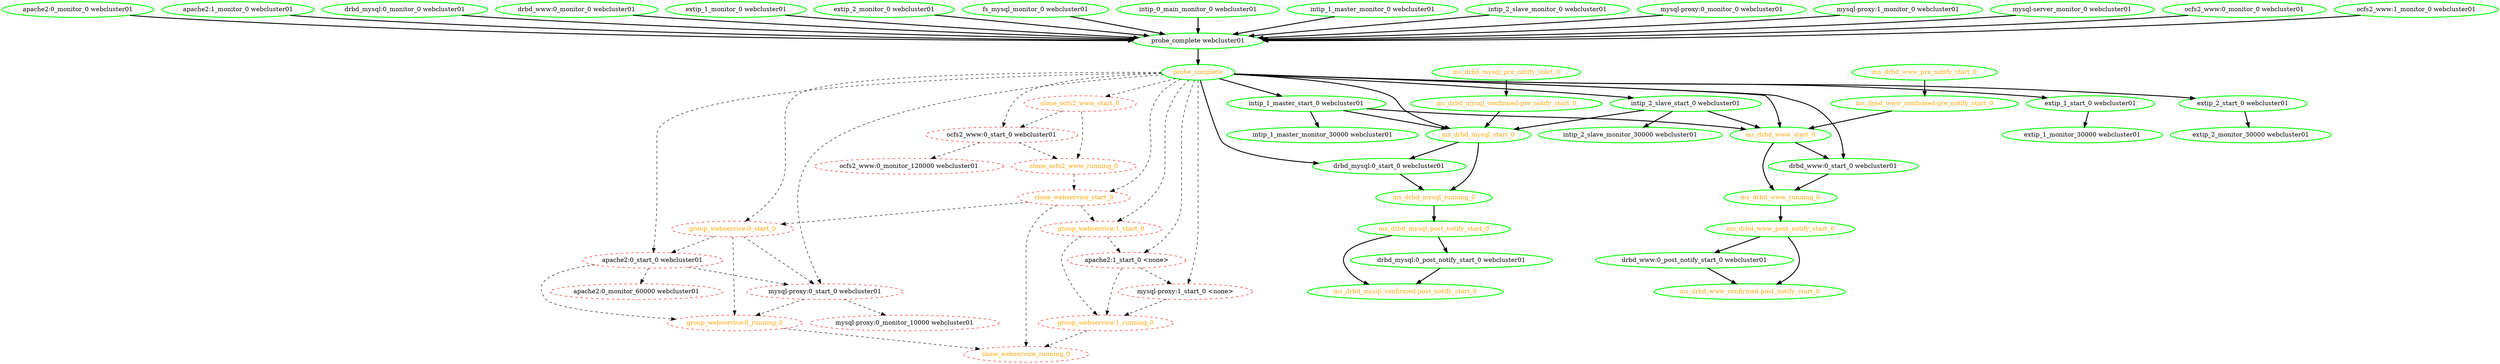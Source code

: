 digraph "g" {
"apache2:0_monitor_0 webcluster01" -> "probe_complete webcluster01" [ style = bold]
"apache2:0_monitor_0 webcluster01" [ style=bold color="green" fontcolor="black"  ]
"apache2:0_monitor_60000 webcluster01" [ style=dashed color="red" fontcolor="black"  ]
"apache2:0_start_0 webcluster01" -> "apache2:0_monitor_60000 webcluster01" [ style = dashed]
"apache2:0_start_0 webcluster01" -> "group_webservice:0_running_0" [ style = dashed]
"apache2:0_start_0 webcluster01" -> "mysql-proxy:0_start_0 webcluster01" [ style = dashed]
"apache2:0_start_0 webcluster01" [ style=dashed color="red" fontcolor="black"  ]
"apache2:1_monitor_0 webcluster01" -> "probe_complete webcluster01" [ style = bold]
"apache2:1_monitor_0 webcluster01" [ style=bold color="green" fontcolor="black"  ]
"apache2:1_start_0 <none>" -> "group_webservice:1_running_0" [ style = dashed]
"apache2:1_start_0 <none>" -> "mysql-proxy:1_start_0 <none>" [ style = dashed]
"apache2:1_start_0 <none>" [ style=dashed color="red" fontcolor="black"  ]
"clone_ocfs2_www_running_0" -> "clone_webservice_start_0" [ style = dashed]
"clone_ocfs2_www_running_0" [ style=dashed color="red" fontcolor="orange"  ]
"clone_ocfs2_www_start_0" -> "clone_ocfs2_www_running_0" [ style = dashed]
"clone_ocfs2_www_start_0" -> "ocfs2_www:0_start_0 webcluster01" [ style = dashed]
"clone_ocfs2_www_start_0" [ style=dashed color="red" fontcolor="orange"  ]
"clone_webservice_running_0" [ style=dashed color="red" fontcolor="orange"  ]
"clone_webservice_start_0" -> "clone_webservice_running_0" [ style = dashed]
"clone_webservice_start_0" -> "group_webservice:0_start_0" [ style = dashed]
"clone_webservice_start_0" -> "group_webservice:1_start_0" [ style = dashed]
"clone_webservice_start_0" [ style=dashed color="red" fontcolor="orange"  ]
"drbd_mysql:0_monitor_0 webcluster01" -> "probe_complete webcluster01" [ style = bold]
"drbd_mysql:0_monitor_0 webcluster01" [ style=bold color="green" fontcolor="black"  ]
"drbd_mysql:0_post_notify_start_0 webcluster01" -> "ms_drbd_mysql_confirmed-post_notify_start_0" [ style = bold]
"drbd_mysql:0_post_notify_start_0 webcluster01" [ style=bold color="green" fontcolor="black"  ]
"drbd_mysql:0_start_0 webcluster01" -> "ms_drbd_mysql_running_0" [ style = bold]
"drbd_mysql:0_start_0 webcluster01" [ style=bold color="green" fontcolor="black"  ]
"drbd_www:0_monitor_0 webcluster01" -> "probe_complete webcluster01" [ style = bold]
"drbd_www:0_monitor_0 webcluster01" [ style=bold color="green" fontcolor="black"  ]
"drbd_www:0_post_notify_start_0 webcluster01" -> "ms_drbd_www_confirmed-post_notify_start_0" [ style = bold]
"drbd_www:0_post_notify_start_0 webcluster01" [ style=bold color="green" fontcolor="black"  ]
"drbd_www:0_start_0 webcluster01" -> "ms_drbd_www_running_0" [ style = bold]
"drbd_www:0_start_0 webcluster01" [ style=bold color="green" fontcolor="black"  ]
"extip_1_monitor_0 webcluster01" -> "probe_complete webcluster01" [ style = bold]
"extip_1_monitor_0 webcluster01" [ style=bold color="green" fontcolor="black"  ]
"extip_1_monitor_30000 webcluster01" [ style=bold color="green" fontcolor="black"  ]
"extip_1_start_0 webcluster01" -> "extip_1_monitor_30000 webcluster01" [ style = bold]
"extip_1_start_0 webcluster01" [ style=bold color="green" fontcolor="black"  ]
"extip_2_monitor_0 webcluster01" -> "probe_complete webcluster01" [ style = bold]
"extip_2_monitor_0 webcluster01" [ style=bold color="green" fontcolor="black"  ]
"extip_2_monitor_30000 webcluster01" [ style=bold color="green" fontcolor="black"  ]
"extip_2_start_0 webcluster01" -> "extip_2_monitor_30000 webcluster01" [ style = bold]
"extip_2_start_0 webcluster01" [ style=bold color="green" fontcolor="black"  ]
"fs_mysql_monitor_0 webcluster01" -> "probe_complete webcluster01" [ style = bold]
"fs_mysql_monitor_0 webcluster01" [ style=bold color="green" fontcolor="black"  ]
"group_webservice:0_running_0" -> "clone_webservice_running_0" [ style = dashed]
"group_webservice:0_running_0" [ style=dashed color="red" fontcolor="orange"  ]
"group_webservice:0_start_0" -> "apache2:0_start_0 webcluster01" [ style = dashed]
"group_webservice:0_start_0" -> "group_webservice:0_running_0" [ style = dashed]
"group_webservice:0_start_0" -> "mysql-proxy:0_start_0 webcluster01" [ style = dashed]
"group_webservice:0_start_0" [ style=dashed color="red" fontcolor="orange"  ]
"group_webservice:1_running_0" -> "clone_webservice_running_0" [ style = dashed]
"group_webservice:1_running_0" [ style=dashed color="red" fontcolor="orange"  ]
"group_webservice:1_start_0" -> "apache2:1_start_0 <none>" [ style = dashed]
"group_webservice:1_start_0" -> "group_webservice:1_running_0" [ style = dashed]
"group_webservice:1_start_0" [ style=dashed color="red" fontcolor="orange"  ]
"intip_0_main_monitor_0 webcluster01" -> "probe_complete webcluster01" [ style = bold]
"intip_0_main_monitor_0 webcluster01" [ style=bold color="green" fontcolor="black"  ]
"intip_1_master_monitor_0 webcluster01" -> "probe_complete webcluster01" [ style = bold]
"intip_1_master_monitor_0 webcluster01" [ style=bold color="green" fontcolor="black"  ]
"intip_1_master_monitor_30000 webcluster01" [ style=bold color="green" fontcolor="black"  ]
"intip_1_master_start_0 webcluster01" -> "intip_1_master_monitor_30000 webcluster01" [ style = bold]
"intip_1_master_start_0 webcluster01" -> "ms_drbd_mysql_start_0" [ style = bold]
"intip_1_master_start_0 webcluster01" -> "ms_drbd_www_start_0" [ style = bold]
"intip_1_master_start_0 webcluster01" [ style=bold color="green" fontcolor="black"  ]
"intip_2_slave_monitor_0 webcluster01" -> "probe_complete webcluster01" [ style = bold]
"intip_2_slave_monitor_0 webcluster01" [ style=bold color="green" fontcolor="black"  ]
"intip_2_slave_monitor_30000 webcluster01" [ style=bold color="green" fontcolor="black"  ]
"intip_2_slave_start_0 webcluster01" -> "intip_2_slave_monitor_30000 webcluster01" [ style = bold]
"intip_2_slave_start_0 webcluster01" -> "ms_drbd_mysql_start_0" [ style = bold]
"intip_2_slave_start_0 webcluster01" -> "ms_drbd_www_start_0" [ style = bold]
"intip_2_slave_start_0 webcluster01" [ style=bold color="green" fontcolor="black"  ]
"ms_drbd_mysql_confirmed-post_notify_start_0" [ style=bold color="green" fontcolor="orange"  ]
"ms_drbd_mysql_confirmed-pre_notify_start_0" -> "ms_drbd_mysql_start_0" [ style = bold]
"ms_drbd_mysql_confirmed-pre_notify_start_0" [ style=bold color="green" fontcolor="orange"  ]
"ms_drbd_mysql_post_notify_start_0" -> "drbd_mysql:0_post_notify_start_0 webcluster01" [ style = bold]
"ms_drbd_mysql_post_notify_start_0" -> "ms_drbd_mysql_confirmed-post_notify_start_0" [ style = bold]
"ms_drbd_mysql_post_notify_start_0" [ style=bold color="green" fontcolor="orange"  ]
"ms_drbd_mysql_pre_notify_start_0" -> "ms_drbd_mysql_confirmed-pre_notify_start_0" [ style = bold]
"ms_drbd_mysql_pre_notify_start_0" [ style=bold color="green" fontcolor="orange"  ]
"ms_drbd_mysql_running_0" -> "ms_drbd_mysql_post_notify_start_0" [ style = bold]
"ms_drbd_mysql_running_0" [ style=bold color="green" fontcolor="orange"  ]
"ms_drbd_mysql_start_0" -> "drbd_mysql:0_start_0 webcluster01" [ style = bold]
"ms_drbd_mysql_start_0" -> "ms_drbd_mysql_running_0" [ style = bold]
"ms_drbd_mysql_start_0" [ style=bold color="green" fontcolor="orange"  ]
"ms_drbd_www_confirmed-post_notify_start_0" [ style=bold color="green" fontcolor="orange"  ]
"ms_drbd_www_confirmed-pre_notify_start_0" -> "ms_drbd_www_start_0" [ style = bold]
"ms_drbd_www_confirmed-pre_notify_start_0" [ style=bold color="green" fontcolor="orange"  ]
"ms_drbd_www_post_notify_start_0" -> "drbd_www:0_post_notify_start_0 webcluster01" [ style = bold]
"ms_drbd_www_post_notify_start_0" -> "ms_drbd_www_confirmed-post_notify_start_0" [ style = bold]
"ms_drbd_www_post_notify_start_0" [ style=bold color="green" fontcolor="orange"  ]
"ms_drbd_www_pre_notify_start_0" -> "ms_drbd_www_confirmed-pre_notify_start_0" [ style = bold]
"ms_drbd_www_pre_notify_start_0" [ style=bold color="green" fontcolor="orange"  ]
"ms_drbd_www_running_0" -> "ms_drbd_www_post_notify_start_0" [ style = bold]
"ms_drbd_www_running_0" [ style=bold color="green" fontcolor="orange"  ]
"ms_drbd_www_start_0" -> "drbd_www:0_start_0 webcluster01" [ style = bold]
"ms_drbd_www_start_0" -> "ms_drbd_www_running_0" [ style = bold]
"ms_drbd_www_start_0" [ style=bold color="green" fontcolor="orange"  ]
"mysql-proxy:0_monitor_0 webcluster01" -> "probe_complete webcluster01" [ style = bold]
"mysql-proxy:0_monitor_0 webcluster01" [ style=bold color="green" fontcolor="black"  ]
"mysql-proxy:0_monitor_10000 webcluster01" [ style=dashed color="red" fontcolor="black"  ]
"mysql-proxy:0_start_0 webcluster01" -> "group_webservice:0_running_0" [ style = dashed]
"mysql-proxy:0_start_0 webcluster01" -> "mysql-proxy:0_monitor_10000 webcluster01" [ style = dashed]
"mysql-proxy:0_start_0 webcluster01" [ style=dashed color="red" fontcolor="black"  ]
"mysql-proxy:1_monitor_0 webcluster01" -> "probe_complete webcluster01" [ style = bold]
"mysql-proxy:1_monitor_0 webcluster01" [ style=bold color="green" fontcolor="black"  ]
"mysql-proxy:1_start_0 <none>" -> "group_webservice:1_running_0" [ style = dashed]
"mysql-proxy:1_start_0 <none>" [ style=dashed color="red" fontcolor="black"  ]
"mysql-server_monitor_0 webcluster01" -> "probe_complete webcluster01" [ style = bold]
"mysql-server_monitor_0 webcluster01" [ style=bold color="green" fontcolor="black"  ]
"ocfs2_www:0_monitor_0 webcluster01" -> "probe_complete webcluster01" [ style = bold]
"ocfs2_www:0_monitor_0 webcluster01" [ style=bold color="green" fontcolor="black"  ]
"ocfs2_www:0_monitor_120000 webcluster01" [ style=dashed color="red" fontcolor="black"  ]
"ocfs2_www:0_start_0 webcluster01" -> "clone_ocfs2_www_running_0" [ style = dashed]
"ocfs2_www:0_start_0 webcluster01" -> "ocfs2_www:0_monitor_120000 webcluster01" [ style = dashed]
"ocfs2_www:0_start_0 webcluster01" [ style=dashed color="red" fontcolor="black"  ]
"ocfs2_www:1_monitor_0 webcluster01" -> "probe_complete webcluster01" [ style = bold]
"ocfs2_www:1_monitor_0 webcluster01" [ style=bold color="green" fontcolor="black"  ]
"probe_complete webcluster01" -> "probe_complete" [ style = bold]
"probe_complete webcluster01" [ style=bold color="green" fontcolor="black"  ]
"probe_complete" -> "apache2:0_start_0 webcluster01" [ style = dashed]
"probe_complete" -> "apache2:1_start_0 <none>" [ style = dashed]
"probe_complete" -> "clone_ocfs2_www_start_0" [ style = dashed]
"probe_complete" -> "clone_webservice_start_0" [ style = dashed]
"probe_complete" -> "drbd_mysql:0_start_0 webcluster01" [ style = bold]
"probe_complete" -> "drbd_www:0_start_0 webcluster01" [ style = bold]
"probe_complete" -> "extip_1_start_0 webcluster01" [ style = bold]
"probe_complete" -> "extip_2_start_0 webcluster01" [ style = bold]
"probe_complete" -> "group_webservice:0_start_0" [ style = dashed]
"probe_complete" -> "group_webservice:1_start_0" [ style = dashed]
"probe_complete" -> "intip_1_master_start_0 webcluster01" [ style = bold]
"probe_complete" -> "intip_2_slave_start_0 webcluster01" [ style = bold]
"probe_complete" -> "ms_drbd_mysql_start_0" [ style = bold]
"probe_complete" -> "ms_drbd_www_start_0" [ style = bold]
"probe_complete" -> "mysql-proxy:0_start_0 webcluster01" [ style = dashed]
"probe_complete" -> "mysql-proxy:1_start_0 <none>" [ style = dashed]
"probe_complete" -> "ocfs2_www:0_start_0 webcluster01" [ style = dashed]
"probe_complete" [ style=bold color="green" fontcolor="orange"  ]
}
